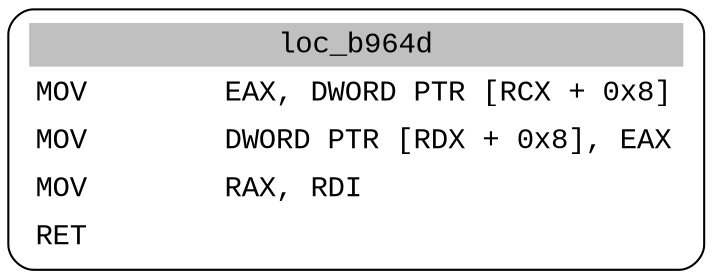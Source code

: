 digraph asm_graph {
1941 [
shape="Mrecord" fontname="Courier New"label =<<table border="0" cellborder="0" cellpadding="3"><tr><td align="center" colspan="2" bgcolor="grey">loc_b964d</td></tr><tr><td align="left">MOV        EAX, DWORD PTR [RCX + 0x8]</td></tr><tr><td align="left">MOV        DWORD PTR [RDX + 0x8], EAX</td></tr><tr><td align="left">MOV        RAX, RDI</td></tr><tr><td align="left">RET        </td></tr></table>> ];
}